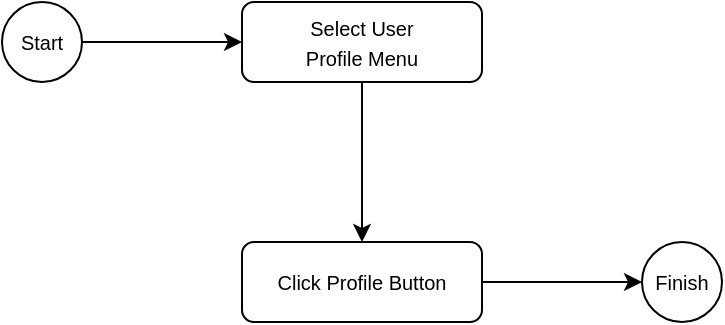 <mxfile version="22.0.2" type="device">
  <diagram name="Page-1" id="Ku7fVi0nkbTsQCe38J8l">
    <mxGraphModel dx="1102" dy="811" grid="1" gridSize="10" guides="1" tooltips="1" connect="1" arrows="1" fold="1" page="1" pageScale="1" pageWidth="1100" pageHeight="850" math="0" shadow="0">
      <root>
        <mxCell id="0" />
        <mxCell id="1" parent="0" />
        <mxCell id="-0WoctYCBIBlbFX_Dytd-1" value="" style="edgeStyle=orthogonalEdgeStyle;rounded=0;orthogonalLoop=1;jettySize=auto;html=1;" edge="1" parent="1" source="-0WoctYCBIBlbFX_Dytd-2" target="-0WoctYCBIBlbFX_Dytd-4">
          <mxGeometry relative="1" as="geometry" />
        </mxCell>
        <mxCell id="-0WoctYCBIBlbFX_Dytd-2" value="&lt;p style=&quot;line-height: 90%;&quot;&gt;&lt;font style=&quot;font-size: 10px;&quot;&gt;Start&lt;/font&gt;&lt;/p&gt;" style="ellipse;whiteSpace=wrap;html=1;aspect=fixed;" vertex="1" parent="1">
          <mxGeometry x="80" y="120" width="40" height="40" as="geometry" />
        </mxCell>
        <mxCell id="-0WoctYCBIBlbFX_Dytd-3" value="" style="edgeStyle=orthogonalEdgeStyle;rounded=0;orthogonalLoop=1;jettySize=auto;html=1;" edge="1" parent="1" source="-0WoctYCBIBlbFX_Dytd-4" target="-0WoctYCBIBlbFX_Dytd-6">
          <mxGeometry relative="1" as="geometry" />
        </mxCell>
        <mxCell id="-0WoctYCBIBlbFX_Dytd-4" value="&lt;font style=&quot;font-size: 10px;&quot;&gt;Select User&lt;br&gt;Profile Menu&lt;/font&gt;" style="rounded=1;whiteSpace=wrap;html=1;" vertex="1" parent="1">
          <mxGeometry x="200" y="120" width="120" height="40" as="geometry" />
        </mxCell>
        <mxCell id="-0WoctYCBIBlbFX_Dytd-10" value="" style="edgeStyle=orthogonalEdgeStyle;rounded=0;orthogonalLoop=1;jettySize=auto;html=1;" edge="1" parent="1" source="-0WoctYCBIBlbFX_Dytd-6" target="-0WoctYCBIBlbFX_Dytd-7">
          <mxGeometry relative="1" as="geometry" />
        </mxCell>
        <mxCell id="-0WoctYCBIBlbFX_Dytd-6" value="&lt;span style=&quot;font-size: 10px;&quot;&gt;Click Profile Button&lt;/span&gt;" style="rounded=1;whiteSpace=wrap;html=1;" vertex="1" parent="1">
          <mxGeometry x="200" y="240" width="120" height="40" as="geometry" />
        </mxCell>
        <mxCell id="-0WoctYCBIBlbFX_Dytd-7" value="&lt;font style=&quot;font-size: 10px;&quot;&gt;Finish&lt;/font&gt;" style="ellipse;whiteSpace=wrap;html=1;aspect=fixed;fontSize=7;" vertex="1" parent="1">
          <mxGeometry x="400" y="240" width="40" height="40" as="geometry" />
        </mxCell>
      </root>
    </mxGraphModel>
  </diagram>
</mxfile>
